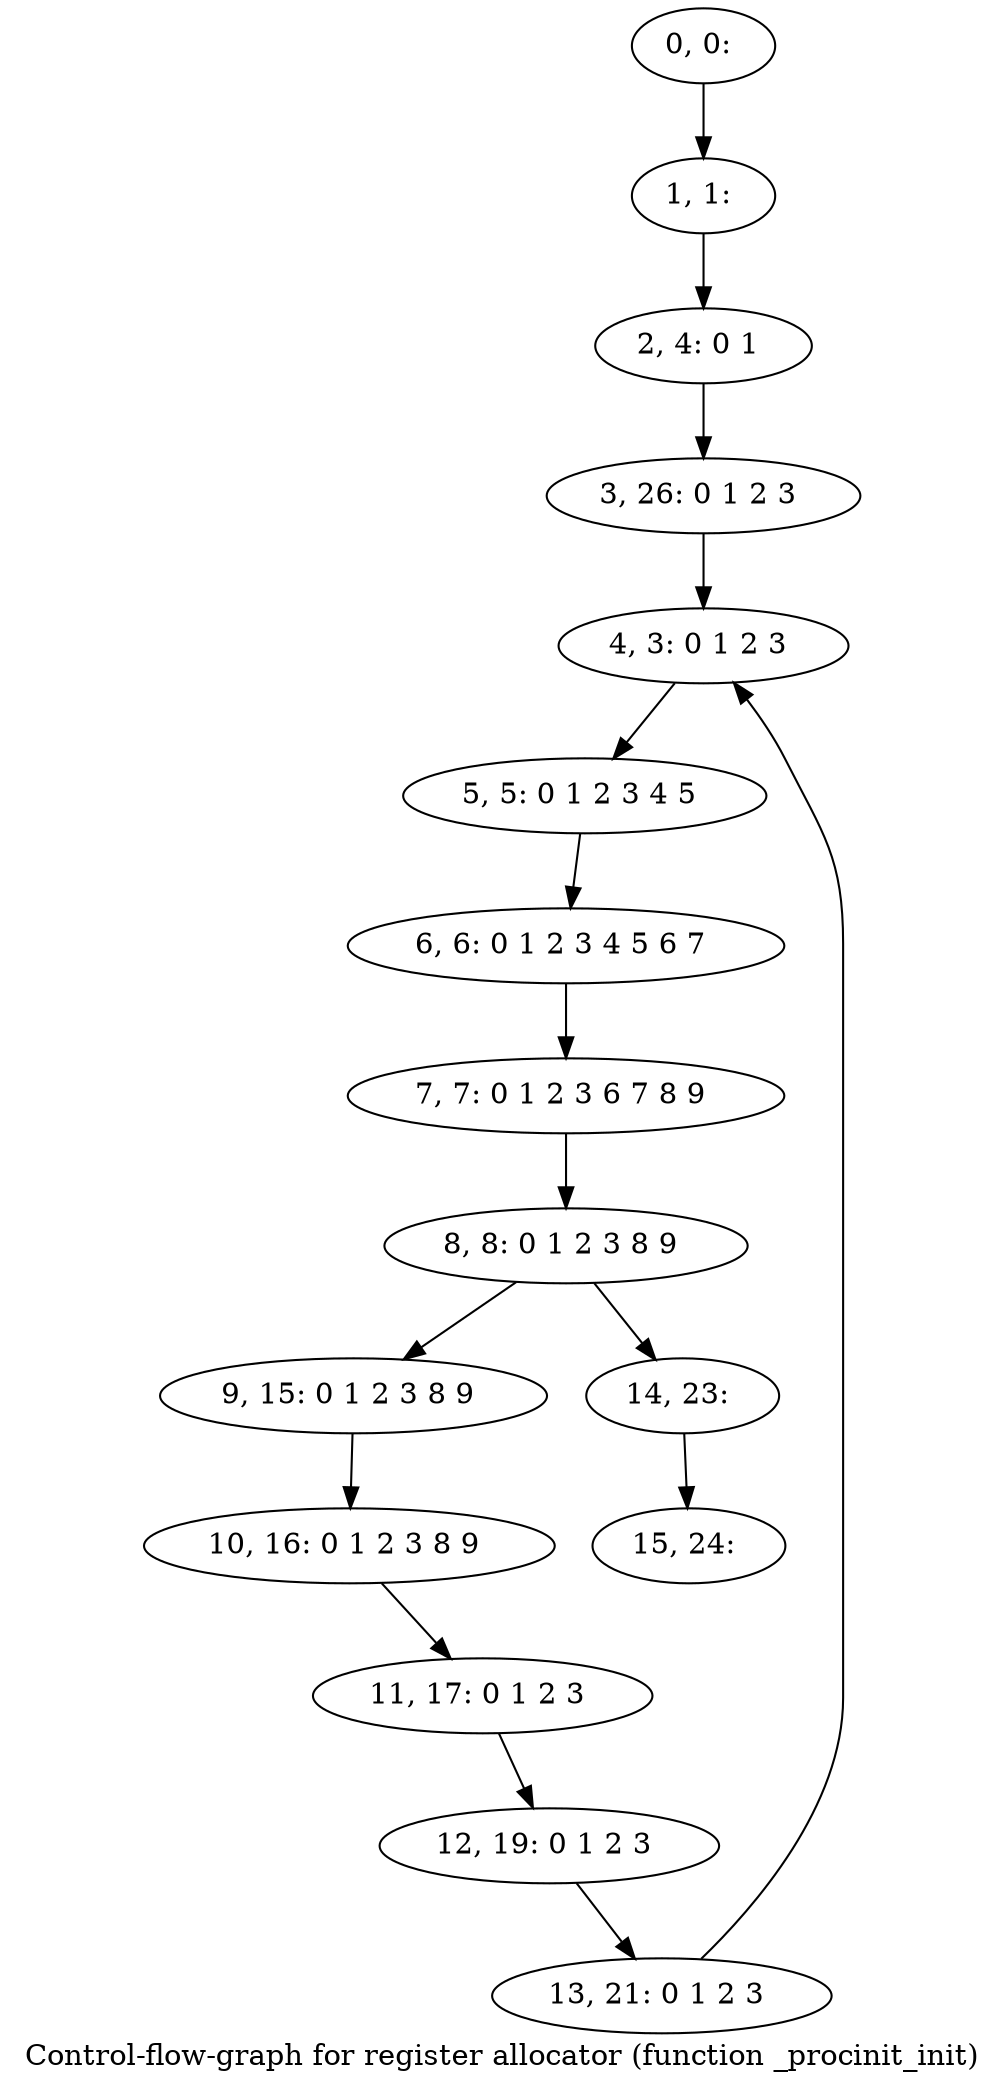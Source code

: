 digraph G {
graph [label="Control-flow-graph for register allocator (function _procinit_init)"]
0[label="0, 0: "];
1[label="1, 1: "];
2[label="2, 4: 0 1 "];
3[label="3, 26: 0 1 2 3 "];
4[label="4, 3: 0 1 2 3 "];
5[label="5, 5: 0 1 2 3 4 5 "];
6[label="6, 6: 0 1 2 3 4 5 6 7 "];
7[label="7, 7: 0 1 2 3 6 7 8 9 "];
8[label="8, 8: 0 1 2 3 8 9 "];
9[label="9, 15: 0 1 2 3 8 9 "];
10[label="10, 16: 0 1 2 3 8 9 "];
11[label="11, 17: 0 1 2 3 "];
12[label="12, 19: 0 1 2 3 "];
13[label="13, 21: 0 1 2 3 "];
14[label="14, 23: "];
15[label="15, 24: "];
0->1 ;
1->2 ;
2->3 ;
3->4 ;
4->5 ;
5->6 ;
6->7 ;
7->8 ;
8->9 ;
8->14 ;
9->10 ;
10->11 ;
11->12 ;
12->13 ;
13->4 ;
14->15 ;
}
